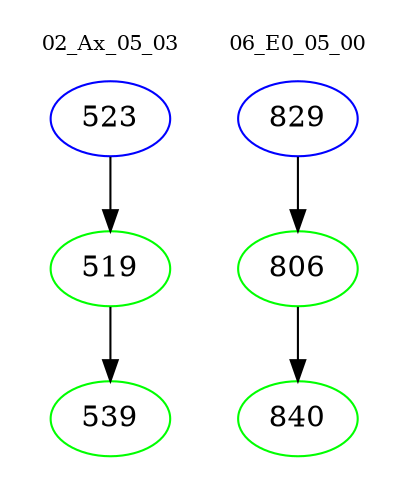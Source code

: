 digraph{
subgraph cluster_0 {
color = white
label = "02_Ax_05_03";
fontsize=10;
T0_523 [label="523", color="blue"]
T0_523 -> T0_519 [color="black"]
T0_519 [label="519", color="green"]
T0_519 -> T0_539 [color="black"]
T0_539 [label="539", color="green"]
}
subgraph cluster_1 {
color = white
label = "06_E0_05_00";
fontsize=10;
T1_829 [label="829", color="blue"]
T1_829 -> T1_806 [color="black"]
T1_806 [label="806", color="green"]
T1_806 -> T1_840 [color="black"]
T1_840 [label="840", color="green"]
}
}
